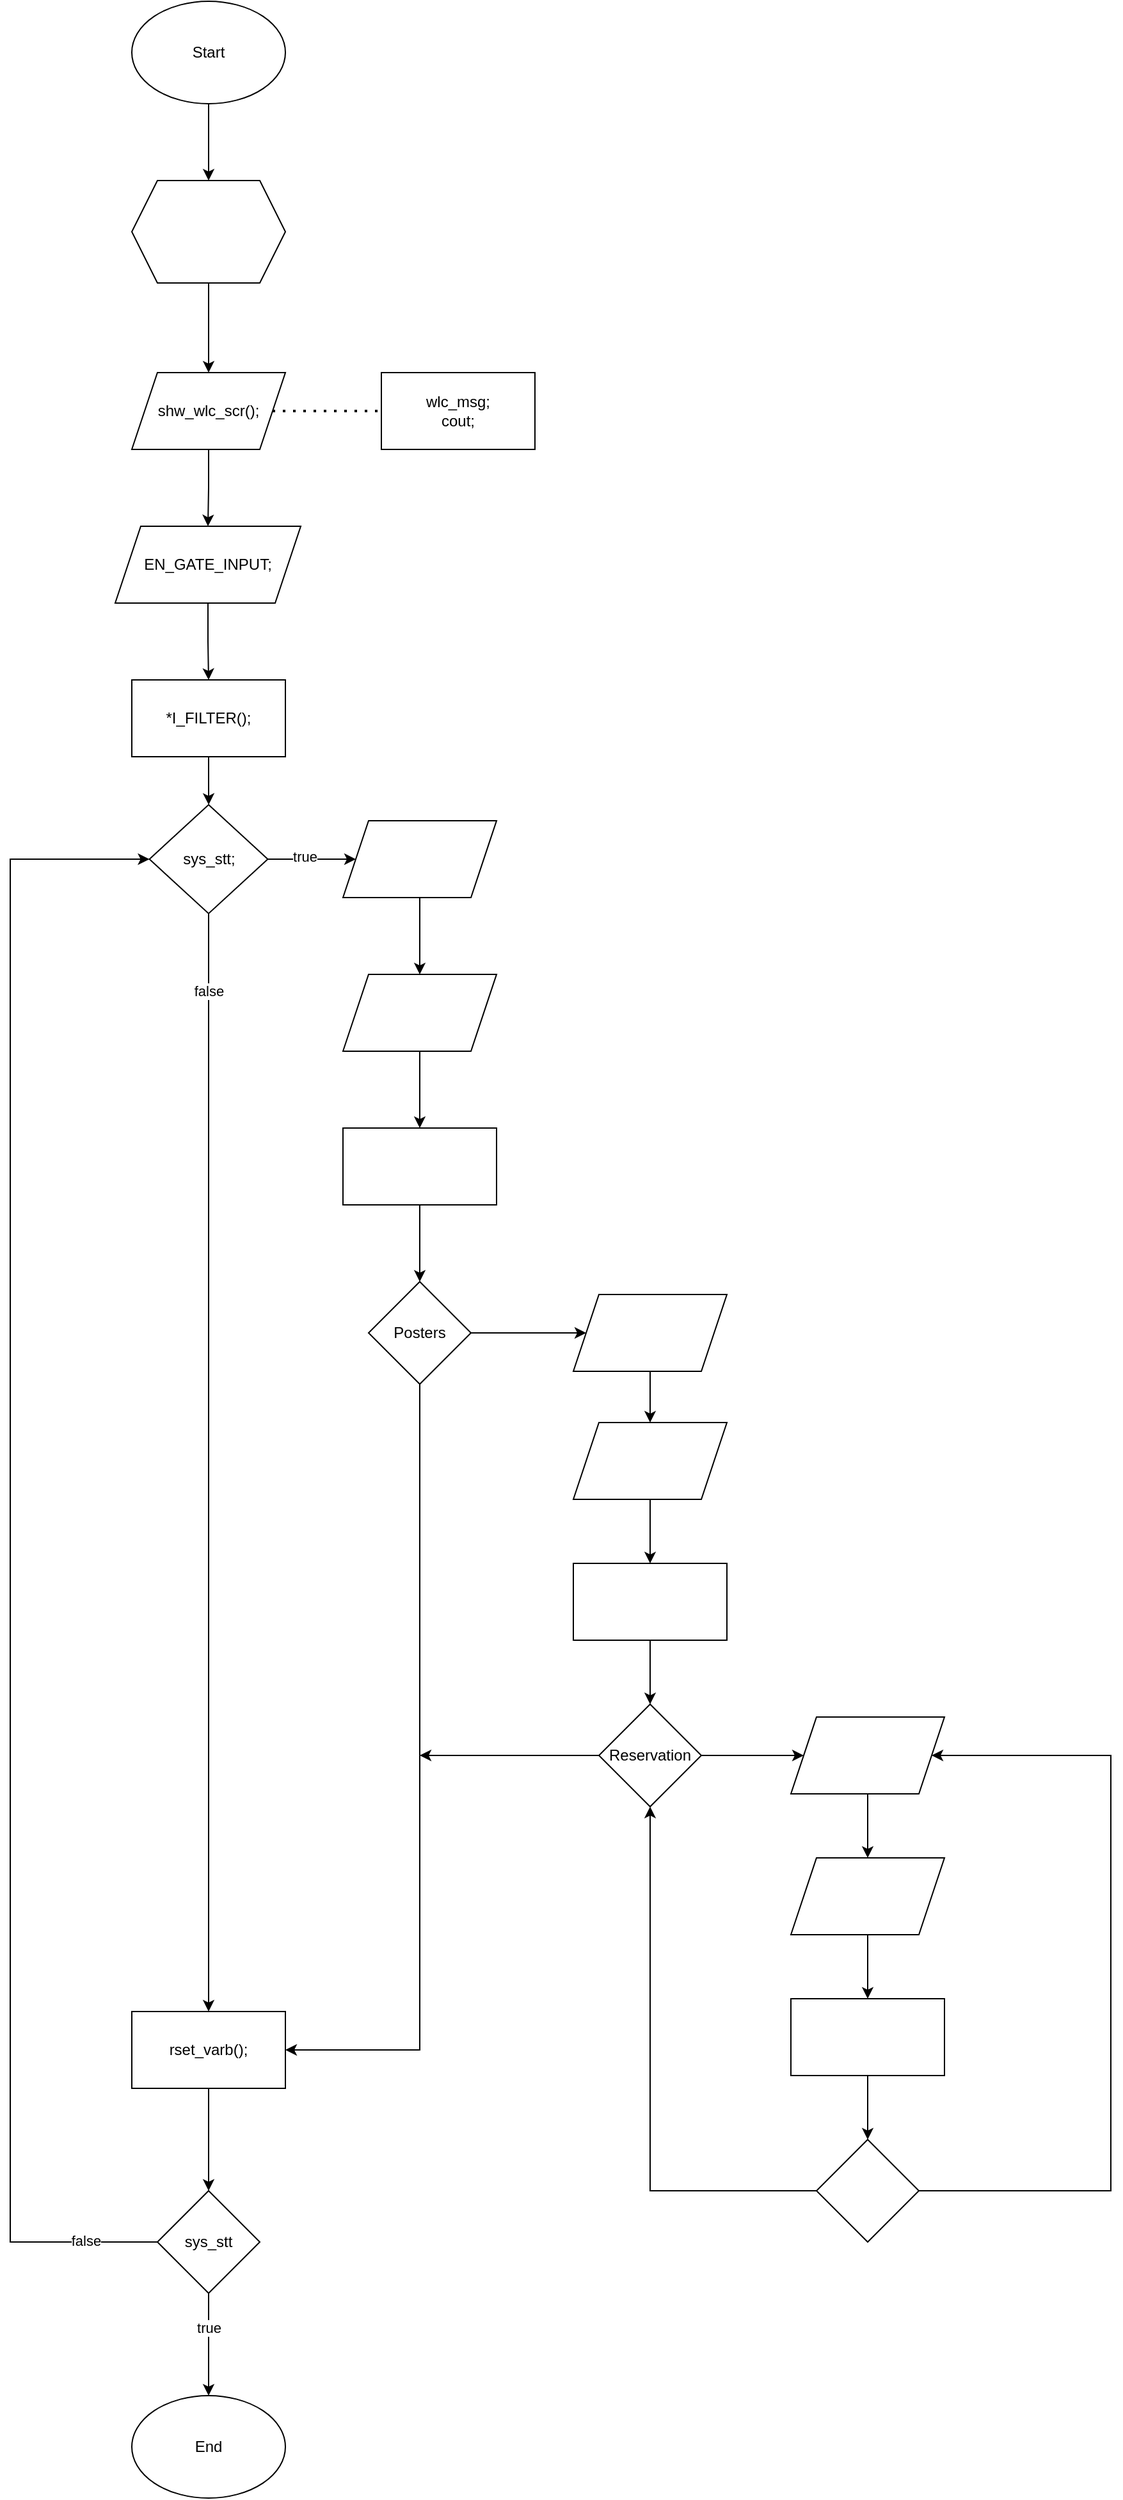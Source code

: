 <mxfile version="22.1.2" type="device">
  <diagram name="Page-1" id="nr0-SxgHnWN3ELVF5QJP">
    <mxGraphModel dx="1160" dy="595" grid="1" gridSize="10" guides="1" tooltips="1" connect="1" arrows="1" fold="1" page="1" pageScale="1" pageWidth="850" pageHeight="1100" math="0" shadow="0">
      <root>
        <mxCell id="0" />
        <mxCell id="1" parent="0" />
        <mxCell id="3-Q3zr_kLVY_No7XRCOV-11" style="edgeStyle=orthogonalEdgeStyle;rounded=0;orthogonalLoop=1;jettySize=auto;html=1;exitX=0.5;exitY=1;exitDx=0;exitDy=0;entryX=0.5;entryY=0;entryDx=0;entryDy=0;" parent="1" source="3-Q3zr_kLVY_No7XRCOV-1" target="3-Q3zr_kLVY_No7XRCOV-10" edge="1">
          <mxGeometry relative="1" as="geometry" />
        </mxCell>
        <mxCell id="3-Q3zr_kLVY_No7XRCOV-1" value="Start" style="ellipse;whiteSpace=wrap;html=1;" parent="1" vertex="1">
          <mxGeometry x="365" y="100" width="120" height="80" as="geometry" />
        </mxCell>
        <mxCell id="3-Q3zr_kLVY_No7XRCOV-8" style="edgeStyle=orthogonalEdgeStyle;rounded=0;orthogonalLoop=1;jettySize=auto;html=1;exitX=0.5;exitY=1;exitDx=0;exitDy=0;" parent="1" source="3-Q3zr_kLVY_No7XRCOV-6" target="3-Q3zr_kLVY_No7XRCOV-9" edge="1">
          <mxGeometry relative="1" as="geometry">
            <mxPoint x="425" y="930" as="targetPoint" />
          </mxGeometry>
        </mxCell>
        <mxCell id="kR4ZrhkTWWBog6wioxJx-13" value="false" style="edgeLabel;html=1;align=center;verticalAlign=middle;resizable=0;points=[];" vertex="1" connectable="0" parent="3-Q3zr_kLVY_No7XRCOV-8">
          <mxGeometry x="-0.86" relative="1" as="geometry">
            <mxPoint as="offset" />
          </mxGeometry>
        </mxCell>
        <mxCell id="3-Q3zr_kLVY_No7XRCOV-22" style="edgeStyle=orthogonalEdgeStyle;rounded=0;orthogonalLoop=1;jettySize=auto;html=1;exitX=1;exitY=0.5;exitDx=0;exitDy=0;entryX=0;entryY=0.5;entryDx=0;entryDy=0;" parent="1" source="3-Q3zr_kLVY_No7XRCOV-6" target="3-Q3zr_kLVY_No7XRCOV-21" edge="1">
          <mxGeometry relative="1" as="geometry" />
        </mxCell>
        <mxCell id="kR4ZrhkTWWBog6wioxJx-12" value="true" style="edgeLabel;html=1;align=center;verticalAlign=middle;resizable=0;points=[];" vertex="1" connectable="0" parent="3-Q3zr_kLVY_No7XRCOV-22">
          <mxGeometry x="-0.185" y="2" relative="1" as="geometry">
            <mxPoint as="offset" />
          </mxGeometry>
        </mxCell>
        <mxCell id="3-Q3zr_kLVY_No7XRCOV-6" value="sys_stt;" style="rhombus;whiteSpace=wrap;html=1;" parent="1" vertex="1">
          <mxGeometry x="378.75" y="727.5" width="92.5" height="85" as="geometry" />
        </mxCell>
        <mxCell id="3-Q3zr_kLVY_No7XRCOV-31" style="edgeStyle=orthogonalEdgeStyle;rounded=0;orthogonalLoop=1;jettySize=auto;html=1;exitX=0.5;exitY=1;exitDx=0;exitDy=0;entryX=0.5;entryY=0;entryDx=0;entryDy=0;" parent="1" source="3-Q3zr_kLVY_No7XRCOV-9" target="3-Q3zr_kLVY_No7XRCOV-30" edge="1">
          <mxGeometry relative="1" as="geometry" />
        </mxCell>
        <mxCell id="3-Q3zr_kLVY_No7XRCOV-9" value="rset_varb();" style="rounded=0;whiteSpace=wrap;html=1;" parent="1" vertex="1">
          <mxGeometry x="365" y="1670" width="120" height="60" as="geometry" />
        </mxCell>
        <mxCell id="kR4ZrhkTWWBog6wioxJx-4" style="edgeStyle=orthogonalEdgeStyle;rounded=0;orthogonalLoop=1;jettySize=auto;html=1;exitX=0.5;exitY=1;exitDx=0;exitDy=0;entryX=0.5;entryY=0;entryDx=0;entryDy=0;" edge="1" parent="1" source="3-Q3zr_kLVY_No7XRCOV-10" target="kR4ZrhkTWWBog6wioxJx-1">
          <mxGeometry relative="1" as="geometry" />
        </mxCell>
        <mxCell id="3-Q3zr_kLVY_No7XRCOV-10" value="" style="shape=hexagon;perimeter=hexagonPerimeter2;whiteSpace=wrap;html=1;fixedSize=1;" parent="1" vertex="1">
          <mxGeometry x="365" y="240" width="120" height="80" as="geometry" />
        </mxCell>
        <mxCell id="3-Q3zr_kLVY_No7XRCOV-24" style="edgeStyle=orthogonalEdgeStyle;rounded=0;orthogonalLoop=1;jettySize=auto;html=1;exitX=0.5;exitY=1;exitDx=0;exitDy=0;entryX=0.5;entryY=0;entryDx=0;entryDy=0;" parent="1" source="3-Q3zr_kLVY_No7XRCOV-21" target="3-Q3zr_kLVY_No7XRCOV-23" edge="1">
          <mxGeometry relative="1" as="geometry" />
        </mxCell>
        <mxCell id="3-Q3zr_kLVY_No7XRCOV-21" value="" style="shape=parallelogram;perimeter=parallelogramPerimeter;whiteSpace=wrap;html=1;fixedSize=1;" parent="1" vertex="1">
          <mxGeometry x="530" y="740" width="120" height="60" as="geometry" />
        </mxCell>
        <mxCell id="3-Q3zr_kLVY_No7XRCOV-27" style="edgeStyle=orthogonalEdgeStyle;rounded=0;orthogonalLoop=1;jettySize=auto;html=1;exitX=0.5;exitY=1;exitDx=0;exitDy=0;entryX=0.5;entryY=0;entryDx=0;entryDy=0;" parent="1" source="3-Q3zr_kLVY_No7XRCOV-23" target="3-Q3zr_kLVY_No7XRCOV-26" edge="1">
          <mxGeometry relative="1" as="geometry" />
        </mxCell>
        <mxCell id="3-Q3zr_kLVY_No7XRCOV-23" value="" style="shape=parallelogram;perimeter=parallelogramPerimeter;whiteSpace=wrap;html=1;fixedSize=1;" parent="1" vertex="1">
          <mxGeometry x="530" y="860" width="120" height="60" as="geometry" />
        </mxCell>
        <mxCell id="3-Q3zr_kLVY_No7XRCOV-29" style="edgeStyle=orthogonalEdgeStyle;rounded=0;orthogonalLoop=1;jettySize=auto;html=1;exitX=0.5;exitY=1;exitDx=0;exitDy=0;entryX=0.5;entryY=0;entryDx=0;entryDy=0;" parent="1" source="3-Q3zr_kLVY_No7XRCOV-26" target="3-Q3zr_kLVY_No7XRCOV-28" edge="1">
          <mxGeometry relative="1" as="geometry" />
        </mxCell>
        <mxCell id="3-Q3zr_kLVY_No7XRCOV-26" value="" style="rounded=0;whiteSpace=wrap;html=1;" parent="1" vertex="1">
          <mxGeometry x="530" y="980" width="120" height="60" as="geometry" />
        </mxCell>
        <mxCell id="3-Q3zr_kLVY_No7XRCOV-38" style="edgeStyle=orthogonalEdgeStyle;rounded=0;orthogonalLoop=1;jettySize=auto;html=1;exitX=0.5;exitY=1;exitDx=0;exitDy=0;entryX=1;entryY=0.5;entryDx=0;entryDy=0;" parent="1" source="3-Q3zr_kLVY_No7XRCOV-28" target="3-Q3zr_kLVY_No7XRCOV-9" edge="1">
          <mxGeometry relative="1" as="geometry" />
        </mxCell>
        <mxCell id="3-Q3zr_kLVY_No7XRCOV-42" style="edgeStyle=orthogonalEdgeStyle;rounded=0;orthogonalLoop=1;jettySize=auto;html=1;exitX=1;exitY=0.5;exitDx=0;exitDy=0;entryX=0;entryY=0.5;entryDx=0;entryDy=0;" parent="1" source="3-Q3zr_kLVY_No7XRCOV-28" target="3-Q3zr_kLVY_No7XRCOV-39" edge="1">
          <mxGeometry relative="1" as="geometry" />
        </mxCell>
        <mxCell id="3-Q3zr_kLVY_No7XRCOV-28" value="Posters" style="rhombus;whiteSpace=wrap;html=1;" parent="1" vertex="1">
          <mxGeometry x="550" y="1100" width="80" height="80" as="geometry" />
        </mxCell>
        <mxCell id="3-Q3zr_kLVY_No7XRCOV-32" style="edgeStyle=orthogonalEdgeStyle;rounded=0;orthogonalLoop=1;jettySize=auto;html=1;exitX=0.5;exitY=1;exitDx=0;exitDy=0;entryX=0.5;entryY=0;entryDx=0;entryDy=0;" parent="1" source="3-Q3zr_kLVY_No7XRCOV-30" target="3-Q3zr_kLVY_No7XRCOV-33" edge="1">
          <mxGeometry relative="1" as="geometry">
            <mxPoint x="425" y="1970" as="targetPoint" />
          </mxGeometry>
        </mxCell>
        <mxCell id="kR4ZrhkTWWBog6wioxJx-14" value="true" style="edgeLabel;html=1;align=center;verticalAlign=middle;resizable=0;points=[];" vertex="1" connectable="0" parent="3-Q3zr_kLVY_No7XRCOV-32">
          <mxGeometry x="-0.334" relative="1" as="geometry">
            <mxPoint as="offset" />
          </mxGeometry>
        </mxCell>
        <mxCell id="3-Q3zr_kLVY_No7XRCOV-34" style="edgeStyle=orthogonalEdgeStyle;rounded=0;orthogonalLoop=1;jettySize=auto;html=1;exitX=0;exitY=0.5;exitDx=0;exitDy=0;entryX=0;entryY=0.5;entryDx=0;entryDy=0;" parent="1" source="3-Q3zr_kLVY_No7XRCOV-30" target="3-Q3zr_kLVY_No7XRCOV-6" edge="1">
          <mxGeometry relative="1" as="geometry">
            <Array as="points">
              <mxPoint x="270" y="1850" />
              <mxPoint x="270" y="770" />
            </Array>
          </mxGeometry>
        </mxCell>
        <mxCell id="kR4ZrhkTWWBog6wioxJx-15" value="false" style="edgeLabel;html=1;align=center;verticalAlign=middle;resizable=0;points=[];" vertex="1" connectable="0" parent="3-Q3zr_kLVY_No7XRCOV-34">
          <mxGeometry x="-0.914" y="-1" relative="1" as="geometry">
            <mxPoint as="offset" />
          </mxGeometry>
        </mxCell>
        <mxCell id="3-Q3zr_kLVY_No7XRCOV-30" value="sys_stt" style="rhombus;whiteSpace=wrap;html=1;" parent="1" vertex="1">
          <mxGeometry x="385" y="1810" width="80" height="80" as="geometry" />
        </mxCell>
        <mxCell id="3-Q3zr_kLVY_No7XRCOV-33" value="End" style="ellipse;whiteSpace=wrap;html=1;" parent="1" vertex="1">
          <mxGeometry x="365" y="1970" width="120" height="80" as="geometry" />
        </mxCell>
        <mxCell id="3-Q3zr_kLVY_No7XRCOV-43" style="edgeStyle=orthogonalEdgeStyle;rounded=0;orthogonalLoop=1;jettySize=auto;html=1;exitX=0.5;exitY=1;exitDx=0;exitDy=0;entryX=0.5;entryY=0;entryDx=0;entryDy=0;" parent="1" source="3-Q3zr_kLVY_No7XRCOV-39" target="3-Q3zr_kLVY_No7XRCOV-40" edge="1">
          <mxGeometry relative="1" as="geometry" />
        </mxCell>
        <mxCell id="3-Q3zr_kLVY_No7XRCOV-39" value="" style="shape=parallelogram;perimeter=parallelogramPerimeter;whiteSpace=wrap;html=1;fixedSize=1;" parent="1" vertex="1">
          <mxGeometry x="710" y="1110" width="120" height="60" as="geometry" />
        </mxCell>
        <mxCell id="3-Q3zr_kLVY_No7XRCOV-44" value="" style="edgeStyle=orthogonalEdgeStyle;rounded=0;orthogonalLoop=1;jettySize=auto;html=1;" parent="1" source="3-Q3zr_kLVY_No7XRCOV-40" target="3-Q3zr_kLVY_No7XRCOV-41" edge="1">
          <mxGeometry relative="1" as="geometry" />
        </mxCell>
        <mxCell id="3-Q3zr_kLVY_No7XRCOV-40" value="" style="shape=parallelogram;perimeter=parallelogramPerimeter;whiteSpace=wrap;html=1;fixedSize=1;" parent="1" vertex="1">
          <mxGeometry x="710" y="1210" width="120" height="60" as="geometry" />
        </mxCell>
        <mxCell id="3-Q3zr_kLVY_No7XRCOV-46" value="" style="edgeStyle=orthogonalEdgeStyle;rounded=0;orthogonalLoop=1;jettySize=auto;html=1;" parent="1" source="3-Q3zr_kLVY_No7XRCOV-41" target="3-Q3zr_kLVY_No7XRCOV-45" edge="1">
          <mxGeometry relative="1" as="geometry" />
        </mxCell>
        <mxCell id="3-Q3zr_kLVY_No7XRCOV-41" value="" style="rounded=0;whiteSpace=wrap;html=1;" parent="1" vertex="1">
          <mxGeometry x="710" y="1320" width="120" height="60" as="geometry" />
        </mxCell>
        <mxCell id="3-Q3zr_kLVY_No7XRCOV-48" value="" style="edgeStyle=orthogonalEdgeStyle;rounded=0;orthogonalLoop=1;jettySize=auto;html=1;" parent="1" source="3-Q3zr_kLVY_No7XRCOV-45" target="3-Q3zr_kLVY_No7XRCOV-47" edge="1">
          <mxGeometry relative="1" as="geometry" />
        </mxCell>
        <mxCell id="3-Q3zr_kLVY_No7XRCOV-63" style="edgeStyle=orthogonalEdgeStyle;rounded=0;orthogonalLoop=1;jettySize=auto;html=1;exitX=0;exitY=0.5;exitDx=0;exitDy=0;" parent="1" source="3-Q3zr_kLVY_No7XRCOV-45" edge="1">
          <mxGeometry relative="1" as="geometry">
            <mxPoint x="590" y="1470" as="targetPoint" />
          </mxGeometry>
        </mxCell>
        <mxCell id="3-Q3zr_kLVY_No7XRCOV-45" value="Reservation" style="rhombus;whiteSpace=wrap;html=1;" parent="1" vertex="1">
          <mxGeometry x="730" y="1430" width="80" height="80" as="geometry" />
        </mxCell>
        <mxCell id="3-Q3zr_kLVY_No7XRCOV-51" value="" style="edgeStyle=orthogonalEdgeStyle;rounded=0;orthogonalLoop=1;jettySize=auto;html=1;" parent="1" source="3-Q3zr_kLVY_No7XRCOV-47" target="3-Q3zr_kLVY_No7XRCOV-49" edge="1">
          <mxGeometry relative="1" as="geometry" />
        </mxCell>
        <mxCell id="3-Q3zr_kLVY_No7XRCOV-47" value="" style="shape=parallelogram;perimeter=parallelogramPerimeter;whiteSpace=wrap;html=1;fixedSize=1;" parent="1" vertex="1">
          <mxGeometry x="880" y="1440" width="120" height="60" as="geometry" />
        </mxCell>
        <mxCell id="3-Q3zr_kLVY_No7XRCOV-52" value="" style="edgeStyle=orthogonalEdgeStyle;rounded=0;orthogonalLoop=1;jettySize=auto;html=1;" parent="1" source="3-Q3zr_kLVY_No7XRCOV-49" target="3-Q3zr_kLVY_No7XRCOV-50" edge="1">
          <mxGeometry relative="1" as="geometry" />
        </mxCell>
        <mxCell id="3-Q3zr_kLVY_No7XRCOV-49" value="" style="shape=parallelogram;perimeter=parallelogramPerimeter;whiteSpace=wrap;html=1;fixedSize=1;" parent="1" vertex="1">
          <mxGeometry x="880" y="1550" width="120" height="60" as="geometry" />
        </mxCell>
        <mxCell id="3-Q3zr_kLVY_No7XRCOV-56" value="" style="edgeStyle=orthogonalEdgeStyle;rounded=0;orthogonalLoop=1;jettySize=auto;html=1;" parent="1" source="3-Q3zr_kLVY_No7XRCOV-50" target="3-Q3zr_kLVY_No7XRCOV-55" edge="1">
          <mxGeometry relative="1" as="geometry" />
        </mxCell>
        <mxCell id="3-Q3zr_kLVY_No7XRCOV-50" value="" style="rounded=0;whiteSpace=wrap;html=1;" parent="1" vertex="1">
          <mxGeometry x="880" y="1660" width="120" height="60" as="geometry" />
        </mxCell>
        <mxCell id="3-Q3zr_kLVY_No7XRCOV-59" style="edgeStyle=orthogonalEdgeStyle;rounded=0;orthogonalLoop=1;jettySize=auto;html=1;exitX=0;exitY=0.5;exitDx=0;exitDy=0;entryX=0.5;entryY=1;entryDx=0;entryDy=0;" parent="1" source="3-Q3zr_kLVY_No7XRCOV-55" target="3-Q3zr_kLVY_No7XRCOV-45" edge="1">
          <mxGeometry relative="1" as="geometry" />
        </mxCell>
        <mxCell id="3-Q3zr_kLVY_No7XRCOV-60" style="edgeStyle=orthogonalEdgeStyle;rounded=0;orthogonalLoop=1;jettySize=auto;html=1;exitX=1;exitY=0.5;exitDx=0;exitDy=0;entryX=1;entryY=0.5;entryDx=0;entryDy=0;" parent="1" source="3-Q3zr_kLVY_No7XRCOV-55" target="3-Q3zr_kLVY_No7XRCOV-47" edge="1">
          <mxGeometry relative="1" as="geometry">
            <mxPoint x="950" y="1810" as="sourcePoint" />
            <mxPoint x="1050" y="1490" as="targetPoint" />
            <Array as="points">
              <mxPoint x="1130" y="1810" />
              <mxPoint x="1130" y="1470" />
            </Array>
          </mxGeometry>
        </mxCell>
        <mxCell id="3-Q3zr_kLVY_No7XRCOV-55" value="" style="rhombus;whiteSpace=wrap;html=1;" parent="1" vertex="1">
          <mxGeometry x="900" y="1770" width="80" height="80" as="geometry" />
        </mxCell>
        <mxCell id="kR4ZrhkTWWBog6wioxJx-5" value="" style="edgeStyle=orthogonalEdgeStyle;rounded=0;orthogonalLoop=1;jettySize=auto;html=1;" edge="1" parent="1" source="kR4ZrhkTWWBog6wioxJx-1" target="kR4ZrhkTWWBog6wioxJx-2">
          <mxGeometry relative="1" as="geometry" />
        </mxCell>
        <mxCell id="kR4ZrhkTWWBog6wioxJx-1" value="shw_wlc_scr();&lt;br&gt;" style="shape=parallelogram;perimeter=parallelogramPerimeter;whiteSpace=wrap;html=1;fixedSize=1;" vertex="1" parent="1">
          <mxGeometry x="365" y="390" width="120" height="60" as="geometry" />
        </mxCell>
        <mxCell id="kR4ZrhkTWWBog6wioxJx-6" value="" style="edgeStyle=orthogonalEdgeStyle;rounded=0;orthogonalLoop=1;jettySize=auto;html=1;" edge="1" parent="1" source="kR4ZrhkTWWBog6wioxJx-2" target="kR4ZrhkTWWBog6wioxJx-3">
          <mxGeometry relative="1" as="geometry" />
        </mxCell>
        <mxCell id="kR4ZrhkTWWBog6wioxJx-2" value="EN_GATE_INPUT;" style="shape=parallelogram;perimeter=parallelogramPerimeter;whiteSpace=wrap;html=1;fixedSize=1;" vertex="1" parent="1">
          <mxGeometry x="352" y="510" width="145" height="60" as="geometry" />
        </mxCell>
        <mxCell id="kR4ZrhkTWWBog6wioxJx-7" value="" style="edgeStyle=orthogonalEdgeStyle;rounded=0;orthogonalLoop=1;jettySize=auto;html=1;" edge="1" parent="1" source="kR4ZrhkTWWBog6wioxJx-3" target="3-Q3zr_kLVY_No7XRCOV-6">
          <mxGeometry relative="1" as="geometry" />
        </mxCell>
        <mxCell id="kR4ZrhkTWWBog6wioxJx-3" value="*I_FILTER();" style="rounded=0;whiteSpace=wrap;html=1;" vertex="1" parent="1">
          <mxGeometry x="365" y="630" width="120" height="60" as="geometry" />
        </mxCell>
        <mxCell id="kR4ZrhkTWWBog6wioxJx-8" value="wlc_msg;&lt;br&gt;cout;" style="rounded=0;whiteSpace=wrap;html=1;" vertex="1" parent="1">
          <mxGeometry x="560" y="390" width="120" height="60" as="geometry" />
        </mxCell>
        <mxCell id="kR4ZrhkTWWBog6wioxJx-11" value="" style="endArrow=none;dashed=1;html=1;dashPattern=1 3;strokeWidth=2;rounded=0;exitX=1;exitY=0.5;exitDx=0;exitDy=0;entryX=0;entryY=0.5;entryDx=0;entryDy=0;" edge="1" parent="1" source="kR4ZrhkTWWBog6wioxJx-1" target="kR4ZrhkTWWBog6wioxJx-8">
          <mxGeometry width="50" height="50" relative="1" as="geometry">
            <mxPoint x="770" y="500" as="sourcePoint" />
            <mxPoint x="820" y="450" as="targetPoint" />
          </mxGeometry>
        </mxCell>
      </root>
    </mxGraphModel>
  </diagram>
</mxfile>
